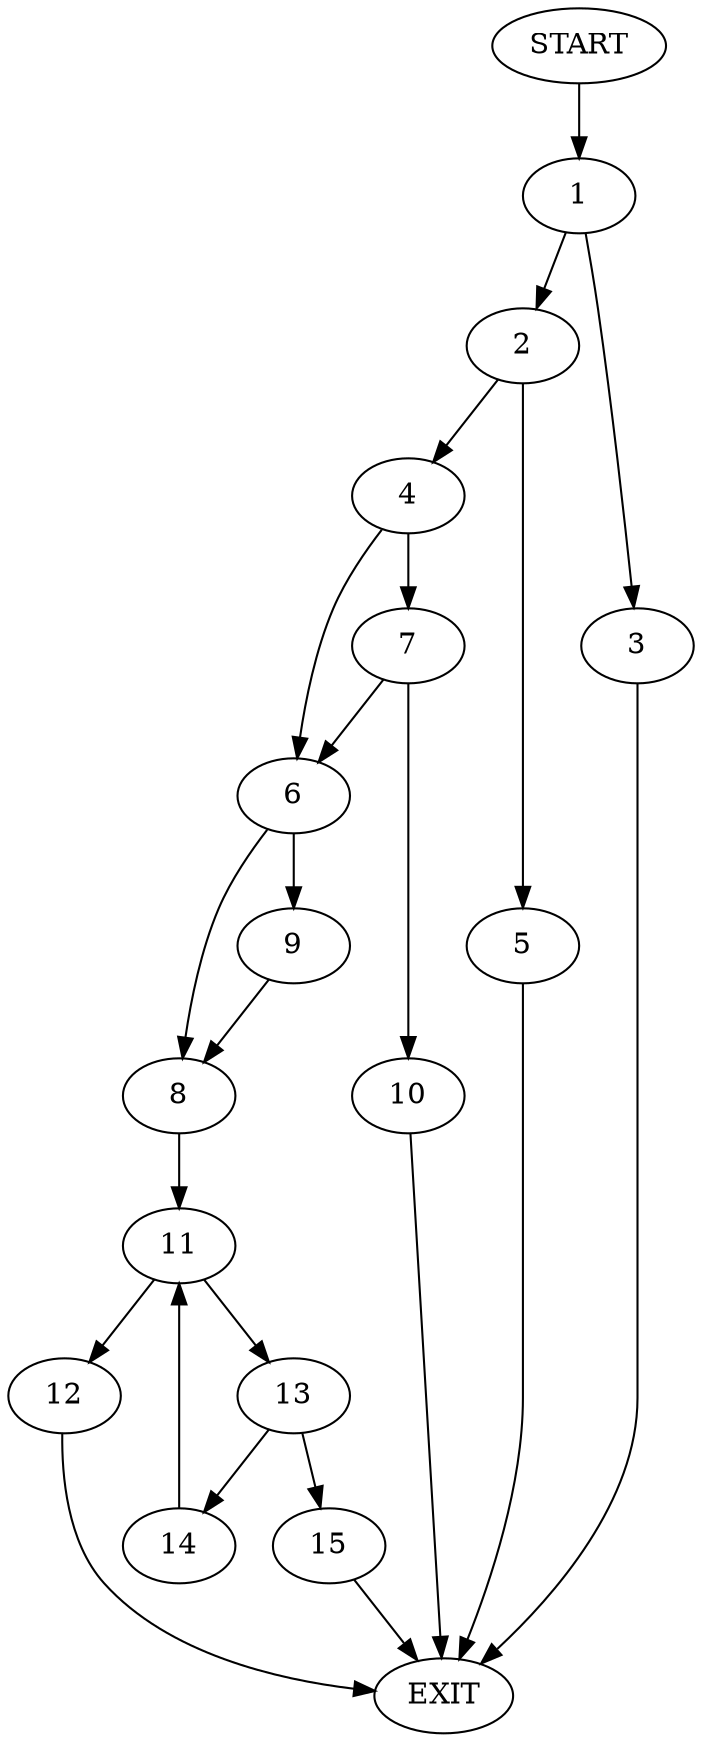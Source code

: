 digraph {
0 [label="START"]
16 [label="EXIT"]
0 -> 1
1 -> 2
1 -> 3
3 -> 16
2 -> 4
2 -> 5
4 -> 6
4 -> 7
5 -> 16
6 -> 8
6 -> 9
7 -> 10
7 -> 6
10 -> 16
8 -> 11
9 -> 8
11 -> 12
11 -> 13
13 -> 14
13 -> 15
12 -> 16
15 -> 16
14 -> 11
}
